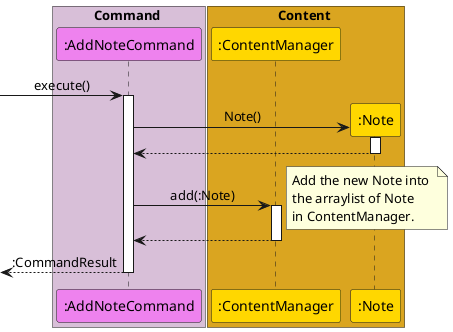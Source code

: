 @startuml
'https://plantuml.com/sequence-diagram

skinparam sequenceMessageAlign center

box Command #thistle
participant ":AddNoteCommand" as AddNoteCommand #violet
endbox

box Content #goldenrod
participant ":ContentManager" as ContentManager #gold
participant ":Note" as Note #gold
endbox

-> AddNoteCommand : execute()
activate AddNoteCommand
create Note
AddNoteCommand -> Note : Note()
activate Note
return
AddNoteCommand -> ContentManager : add(:Note)
activate ContentManager
note right : Add the new Note into \nthe arraylist of Note \nin ContentManager.
return
return :CommandResult

@enduml